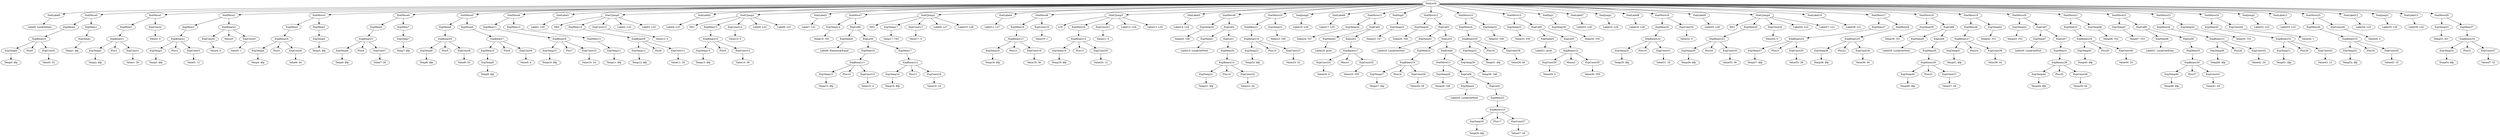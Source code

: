 digraph {
	ordering = out;
	ExpMem37 -> ExpBinary34;
	ExpConst47 -> "Value47: 32";
	ExpBinary34 -> ExpTemp54;
	ExpBinary34 -> Plus31;
	ExpBinary34 -> ExpConst47;
	ExpTemp54 -> "Temp54: $fp";
	StatLabel13 -> "Label36: L32";
	StatJump3 -> "Label35: L30";
	ExpConst46 -> "Value46: 0";
	StatMove25 -> ExpMem36;
	StatMove25 -> ExpConst46;
	ExpMem36 -> ExpBinary33;
	ExpTemp52 -> "Temp52: $fp";
	StatLabel11 -> "Label33: L22";
	ExpConst44 -> "Value44: 1";
	StatMove24 -> ExpMem35;
	StatMove24 -> ExpConst44;
	ExpMem35 -> ExpBinary32;
	ExpConst43 -> "Value43: 12";
	StatJump2 -> "Label32: L23";
	ExpTemp51 -> "Temp51: $fp";
	ExpTemp50 -> "Temp50: T53";
	ExpMem34 -> ExpBinary31;
	ExpList8 -> ExpMem33;
	ExpMem33 -> ExpBinary30;
	ExpBinary30 -> ExpTemp48;
	ExpBinary30 -> Plus27;
	ExpBinary30 -> ExpConst41;
	ExpTemp48 -> "Temp48: $fp";
	ExpCall8 -> ExpName8;
	ExpCall8 -> ExpList8;
	StatMove22 -> ExpTemp47;
	StatMove22 -> ExpCall8;
	ExpMem32 -> ExpBinary29;
	ExpConst40 -> "Value40: 20";
	ExpTemp45 -> "Temp45: $fp";
	ExpList7 -> ExpMem31;
	ExpMem31 -> ExpBinary28;
	ExpConst39 -> "Value39: 44";
	ExpBinary28 -> ExpTemp44;
	ExpBinary28 -> Plus25;
	ExpBinary28 -> ExpConst39;
	ExpCall7 -> ExpName7;
	ExpCall7 -> ExpList7;
	ExpName7 -> "Label30: List@GetEnd";
	StatMove20 -> ExpTemp43;
	StatMove20 -> ExpCall7;
	ExpTemp43 -> "Temp43: T52";
	ExpTemp42 -> "Temp42: T51";
	ExpMem30 -> ExpBinary27;
	ExpConst38 -> "Value38: 44";
	ExpTemp41 -> "Temp41: $fp";
	ExpMem18 -> ExpBinary13;
	ExpBinary13 -> ExpTemp18;
	ExpBinary13 -> Plus12;
	ExpBinary13 -> ExpConst18;
	StatLabel4 -> "Label11: L27";
	ExpTemp23 -> "Temp23: T46";
	ExpBinary33 -> ExpTemp52;
	ExpBinary33 -> Plus30;
	ExpBinary33 -> ExpConst45;
	ExpName5 -> "Label21: print";
	ExpTemp15 -> "Temp15: $fp";
	ExpCall0 -> ExpName0;
	ExpCall0 -> ExpList0;
	ExpConst19 -> "Value19: 1";
	StatMove12 -> ExpTemp26;
	StatMove12 -> ExpCall3;
	ExpMem17 -> ExpBinary12;
	ExpBinary10 -> ExpTemp13;
	ExpBinary10 -> Plus9;
	ExpBinary10 -> ExpConst13;
	ExpTemp13 -> "Temp13: $fp";
	ExpConst35 -> "Value35: 28";
	ExpConst25 -> "Value25: 555";
	ExpCall3 -> ExpName3;
	ExpCall3 -> ExpList3;
	StatLabel2 -> "Label4: L33";
	StatMove5 -> ExpMem8;
	StatMove5 -> ExpMem9;
	ExpConst14 -> "Value14: 0";
	ExpConst9 -> "Value9: 4";
	ExpName0 -> "Label8: Element@Equal";
	ExpConst8 -> "Value8: 20";
	ExpTemp20 -> "Temp20: T46";
	ExpBinary32 -> ExpTemp51;
	ExpBinary32 -> Plus29;
	ExpBinary32 -> ExpConst43;
	ExpMem14 -> ExpBinary9;
	ExpTemp47 -> "Temp47: T53";
	ExpConst11 -> "Value11: 20";
	StatCJump0 -> NE0;
	StatCJump0 -> ExpMem14;
	StatCJump0 -> ExpConst12;
	StatCJump0 -> "Label2: L32";
	StatCJump0 -> "Label3: L33";
	StatLabel1 -> "Label1: L30";
	ExpMem12 -> ExpMem13;
	ExpBinary23 -> ExpTemp36;
	ExpBinary23 -> Plus20;
	ExpBinary23 -> ExpConst33;
	StatList0 -> StatLabel0;
	StatList0 -> StatMove0;
	StatList0 -> StatMove1;
	StatList0 -> StatMove2;
	StatList0 -> StatMove3;
	StatList0 -> StatMove4;
	StatList0 -> StatMove5;
	StatList0 -> StatMove6;
	StatList0 -> StatLabel1;
	StatList0 -> StatCJump0;
	StatList0 -> StatLabel2;
	StatList0 -> StatCJump1;
	StatList0 -> StatLabel3;
	StatList0 -> StatMove7;
	StatList0 -> StatCJump2;
	StatList0 -> StatLabel4;
	StatList0 -> StatMove8;
	StatList0 -> StatCJump3;
	StatList0 -> StatLabel5;
	StatList0 -> StatMove9;
	StatList0 -> StatMove10;
	StatList0 -> StatJump0;
	StatList0 -> StatLabel6;
	StatList0 -> StatMove11;
	StatList0 -> StatExp0;
	StatList0 -> StatMove12;
	StatList0 -> StatMove14;
	StatList0 -> StatMove15;
	StatList0 -> StatExp1;
	StatList0 -> StatLabel7;
	StatList0 -> StatJump1;
	StatList0 -> StatLabel8;
	StatList0 -> StatMove16;
	StatList0 -> StatLabel9;
	StatList0 -> StatCJump4;
	StatList0 -> StatLabel10;
	StatList0 -> StatMove17;
	StatList0 -> StatMove18;
	StatList0 -> StatMove19;
	StatList0 -> StatMove20;
	StatList0 -> StatMove21;
	StatList0 -> StatMove22;
	StatList0 -> StatMove23;
	StatList0 -> StatMove24;
	StatList0 -> StatJump2;
	StatList0 -> StatLabel11;
	StatList0 -> StatMove25;
	StatList0 -> StatLabel12;
	StatList0 -> StatJump3;
	StatList0 -> StatLabel13;
	StatList0 -> StatMove26;
	StatMove16 -> ExpMem25;
	StatMove16 -> ExpConst32;
	ExpTemp11 -> "Temp11: $fp";
	ExpEseq0 -> StatMove13;
	ExpEseq0 -> ExpTemp30;
	StatMove26 -> ExpTemp53;
	StatMove26 -> ExpMem37;
	ExpMem11 -> ExpBinary8;
	ExpTemp44 -> "Temp44: $fp";
	StatMove11 -> ExpTemp24;
	StatMove11 -> ExpCall2;
	ExpConst37 -> "Value37: 44";
	ExpTemp10 -> "Temp10: $fp";
	ExpMem10 -> ExpTemp9;
	ExpConst30 -> "Value30: 555";
	ExpCall6 -> ExpName6;
	ExpCall6 -> ExpList6;
	ExpMem8 -> ExpBinary6;
	ExpTemp17 -> "Temp17: T45";
	ExpConst3 -> "Value3: 12";
	ExpBinary6 -> ExpTemp8;
	ExpBinary6 -> Plus5;
	ExpBinary6 -> ExpConst8;
	ExpBinary27 -> ExpTemp41;
	ExpBinary27 -> Plus24;
	ExpBinary27 -> ExpConst38;
	StatMove1 -> ExpMem2;
	StatMove1 -> ExpConst2;
	ExpConst41 -> "Value41: 44";
	ExpConst1 -> "Value1: 36";
	StatLabel12 -> "Label34: L23";
	ExpBinary0 -> ExpTemp0;
	ExpBinary0 -> Plus0;
	ExpBinary0 -> ExpConst0;
	ExpBinary11 -> ExpTemp15;
	ExpBinary11 -> Plus10;
	ExpBinary11 -> ExpConst15;
	ExpBinary14 -> ExpTemp19;
	ExpBinary14 -> Plus13;
	ExpBinary14 -> ExpConst20;
	StatMove0 -> ExpMem0;
	StatMove0 -> ExpMem1;
	ExpConst18 -> "Value18: 36";
	ExpConst26 -> "Value26: 28";
	ExpTemp46 -> "Temp46: T52";
	ExpConst13 -> "Value13: 36";
	ExpMem7 -> ExpTemp7;
	StatLabel3 -> "Label7: L31";
	StatMove15 -> ExpTemp33;
	StatMove15 -> ExpCall5;
	ExpBinary8 -> ExpTemp10;
	ExpBinary8 -> Plus7;
	ExpBinary8 -> ExpConst10;
	ExpConst5 -> "Value5: 1";
	ExpTemp39 -> "Temp39: T51";
	ExpTemp12 -> "Temp12: $fp";
	ExpMem21 -> ExpBinary16;
	ExpConst23 -> "Value23: 32";
	ExpTemp14 -> "Temp14: T45";
	StatLabel6 -> "Label17: L25";
	ExpMem2 -> ExpBinary1;
	ExpConst15 -> "Value15: 4";
	ExpMem16 -> ExpBinary11;
	ExpBinary2 -> ExpTemp3;
	ExpBinary2 -> Plus2;
	ExpBinary2 -> ExpConst3;
	ExpTemp53 -> "Temp53: $rv";
	ExpTemp19 -> "Temp19: $fp";
	ExpTemp33 -> "Temp33: T50";
	ExpBinary22 -> ExpTemp35;
	ExpBinary22 -> Plus19;
	ExpBinary22 -> ExpConst31;
	StatExp0 -> ExpTemp25;
	ExpTemp2 -> "Temp2: $fp";
	ExpMem3 -> ExpBinary2;
	ExpConst17 -> "Value17: 0";
	ExpBinary1 -> ExpTemp2;
	ExpBinary1 -> Plus1;
	ExpBinary1 -> ExpConst1;
	ExpConst10 -> "Value10: 24";
	ExpTemp16 -> "Temp16: $fp";
	StatCJump2 -> NE2;
	StatCJump2 -> ExpTemp17;
	StatCJump2 -> ExpConst17;
	StatCJump2 -> "Label9: L27";
	StatCJump2 -> "Label10: L28";
	ExpTemp1 -> "Temp1: $fp";
	ExpBinary4 -> ExpTemp4;
	ExpBinary4 -> Plus3;
	ExpBinary4 -> ExpConst6;
	ExpList1 -> ExpMem20;
	StatMove23 -> ExpMem34;
	StatMove23 -> ExpTemp50;
	ExpTemp35 -> "Temp35: $fp";
	ExpTemp5 -> "Temp5: $fp";
	ExpBinary17 -> ExpConst24;
	ExpBinary17 -> Minus1;
	ExpBinary17 -> ExpConst25;
	ExpConst12 -> "Value12: 0";
	ExpTemp8 -> "Temp8: $fp";
	ExpMem15 -> ExpBinary10;
	ExpConst32 -> "Value32: 0";
	ExpMem13 -> ExpTemp11;
	StatCJump4 -> NE3;
	StatCJump4 -> ExpMem26;
	StatCJump4 -> ExpConst34;
	StatCJump4 -> "Label26: L22";
	StatCJump4 -> "Label27: L21";
	StatMove21 -> ExpMem32;
	StatMove21 -> ExpTemp46;
	ExpMem27 -> ExpBinary24;
	ExpTemp4 -> "Temp4: $fp";
	StatLabel5 -> "Label14: L24";
	StatMove19 -> ExpMem30;
	StatMove19 -> ExpTemp42;
	ExpTemp0 -> "Temp0: $fp";
	StatMove7 -> ExpTemp14;
	StatMove7 -> ExpCall0;
	ExpTemp7 -> "Temp7: $fp";
	ExpConst0 -> "Value0: 32";
	ExpMem1 -> ExpTemp1;
	ExpConst31 -> "Value31: 16";
	ExpMem9 -> ExpBinary7;
	ExpConst6 -> "Value6: 44";
	ExpBinary26 -> ExpTemp40;
	ExpBinary26 -> Plus23;
	ExpBinary26 -> ExpConst37;
	StatMove3 -> ExpMem4;
	StatMove3 -> ExpMem5;
	StatLabel0 -> "Label0: List@Delete";
	ExpConst24 -> "Value24: 0";
	ExpBinary12 -> ExpTemp16;
	ExpBinary12 -> Plus11;
	ExpBinary12 -> ExpConst16;
	StatMove6 -> ExpMem11;
	StatMove6 -> ExpMem12;
	ExpConst16 -> "Value16: 24";
	ExpMem6 -> ExpBinary5;
	ExpConst4 -> "Value4: 0";
	ExpTemp9 -> "Temp9: $fp";
	ExpCall4 -> ExpName4;
	ExpCall4 -> ExpList4;
	ExpBinary7 -> ExpMem10;
	ExpBinary7 -> Plus6;
	ExpBinary7 -> ExpConst9;
	ExpBinary5 -> ExpTemp6;
	ExpBinary5 -> Plus4;
	ExpBinary5 -> ExpConst7;
	ExpConst20 -> "Value20: 12";
	StatMove4 -> ExpMem6;
	StatMove4 -> ExpMem7;
	StatMove9 -> ExpTemp20;
	StatMove9 -> ExpCall1;
	ExpName1 -> "Label15: List@GetNext";
	ExpMem24 -> ExpBinary20;
	ExpMem19 -> ExpBinary14;
	ExpCall1 -> ExpName1;
	ExpCall1 -> ExpList1;
	ExpConst7 -> "Value7: 28";
	ExpTemp21 -> "Temp21: $fp";
	ExpBinary15 -> ExpTemp21;
	ExpBinary15 -> Plus14;
	ExpBinary15 -> ExpConst22;
	ExpConst2 -> "Value2: 0";
	ExpCall2 -> ExpName2;
	ExpCall2 -> ExpList2;
	ExpList0 -> ExpMem16;
	ExpList0 -> ExpMem17;
	ExpConst22 -> "Value22: 44";
	ExpConst45 -> "Value45: 16";
	ExpBinary3 -> ExpConst4;
	ExpBinary3 -> Minus0;
	ExpBinary3 -> ExpConst5;
	ExpTemp40 -> "Temp40: $fp";
	ExpMem20 -> ExpBinary15;
	ExpTemp22 -> "Temp22: $fp";
	ExpList2 -> ExpBinary17;
	ExpBinary16 -> ExpTemp22;
	ExpBinary16 -> Plus15;
	ExpBinary16 -> ExpConst23;
	ExpTemp18 -> "Temp18: $fp";
	ExpConst28 -> "Value28: 40";
	ExpMem4 -> ExpBinary4;
	StatMove10 -> ExpMem21;
	StatMove10 -> ExpTemp23;
	StatJump0 -> "Label16: L26";
	ExpConst29 -> "Value29: 0";
	ExpName2 -> "Label18: print";
	ExpTemp25 -> "Temp25: T47";
	ExpMem29 -> ExpBinary26;
	ExpTemp26 -> "Temp26: T49";
	ExpList6 -> ExpMem29;
	ExpName3 -> "Label19: List@SetNext";
	ExpTemp27 -> "Temp27: $fp";
	ExpList4 -> ExpMem23;
	ExpMem5 -> ExpTemp5;
	ExpMem22 -> ExpBinary18;
	ExpList3 -> ExpMem22;
	ExpList3 -> ExpEseq0;
	ExpTemp28 -> "Temp28: T48";
	StatMove8 -> ExpMem18;
	StatMove8 -> ExpConst19;
	ExpBinary20 -> ExpTemp31;
	ExpBinary20 -> Plus18;
	ExpBinary20 -> ExpConst28;
	StatMove13 -> ExpTemp28;
	StatMove13 -> ExpCall4;
	ExpName4 -> "Label20: List@GetNext";
	ExpTemp29 -> "Temp29: $fp";
	ExpBinary9 -> ExpTemp12;
	ExpBinary9 -> Plus8;
	ExpBinary9 -> ExpConst11;
	ExpBinary24 -> ExpTemp37;
	ExpBinary24 -> Plus21;
	ExpBinary24 -> ExpConst35;
	ExpBinary19 -> ExpTemp29;
	ExpBinary19 -> Plus17;
	ExpBinary19 -> ExpConst27;
	ExpName8 -> "Label31: List@GetElem";
	StatMove2 -> ExpMem3;
	StatMove2 -> ExpBinary3;
	ExpMem28 -> ExpBinary25;
	ExpConst27 -> "Value27: 44";
	ExpTemp30 -> "Temp30: T48";
	StatMove14 -> ExpMem24;
	StatMove14 -> ExpTemp32;
	ExpTemp32 -> "Temp32: T49";
	ExpCall5 -> ExpName5;
	ExpCall5 -> ExpList5;
	StatCJump3 -> LT0;
	StatCJump3 -> ExpMem19;
	StatCJump3 -> ExpConst21;
	StatCJump3 -> "Label12: L24";
	StatCJump3 -> "Label13: L25";
	ExpBinary21 -> ExpConst29;
	ExpBinary21 -> Minus2;
	ExpBinary21 -> ExpConst30;
	ExpTemp31 -> "Temp31: $fp";
	ExpTemp24 -> "Temp24: T47";
	ExpList5 -> ExpBinary21;
	StatLabel7 -> "Label22: L26";
	ExpTemp34 -> "Temp34: T50";
	StatExp1 -> ExpTemp34;
	StatJump1 -> "Label23: L29";
	ExpTemp3 -> "Temp3: $fp";
	ExpTemp6 -> "Temp6: $fp";
	ExpBinary18 -> ExpTemp27;
	ExpBinary18 -> Plus16;
	ExpBinary18 -> ExpConst26;
	StatLabel8 -> "Label24: L28";
	ExpMem25 -> ExpBinary22;
	ExpMem26 -> ExpBinary23;
	ExpBinary29 -> ExpTemp45;
	ExpBinary29 -> Plus26;
	ExpBinary29 -> ExpConst40;
	StatLabel9 -> "Label25: L29";
	ExpMem0 -> ExpBinary0;
	ExpTemp36 -> "Temp36: $fp";
	ExpTemp49 -> "Temp49: $fp";
	ExpConst21 -> "Value21: 0";
	ExpConst33 -> "Value33: 36";
	StatCJump1 -> NE1;
	StatCJump1 -> ExpMem15;
	StatCJump1 -> ExpConst14;
	StatCJump1 -> "Label5: L32";
	StatCJump1 -> "Label6: L31";
	ExpConst34 -> "Value34: 0";
	StatLabel10 -> "Label28: L21";
	ExpTemp37 -> "Temp37: $fp";
	ExpConst42 -> "Value42: 24";
	StatMove17 -> ExpMem27;
	StatMove17 -> ExpMem28;
	ExpMem23 -> ExpBinary19;
	ExpBinary25 -> ExpTemp38;
	ExpBinary25 -> Plus22;
	ExpBinary25 -> ExpConst36;
	ExpConst36 -> "Value36: 44";
	StatMove18 -> ExpTemp39;
	StatMove18 -> ExpCall6;
	ExpBinary31 -> ExpTemp49;
	ExpBinary31 -> Plus28;
	ExpBinary31 -> ExpConst42;
	ExpTemp38 -> "Temp38: $fp";
	ExpName6 -> "Label29: List@GetNext";
}


